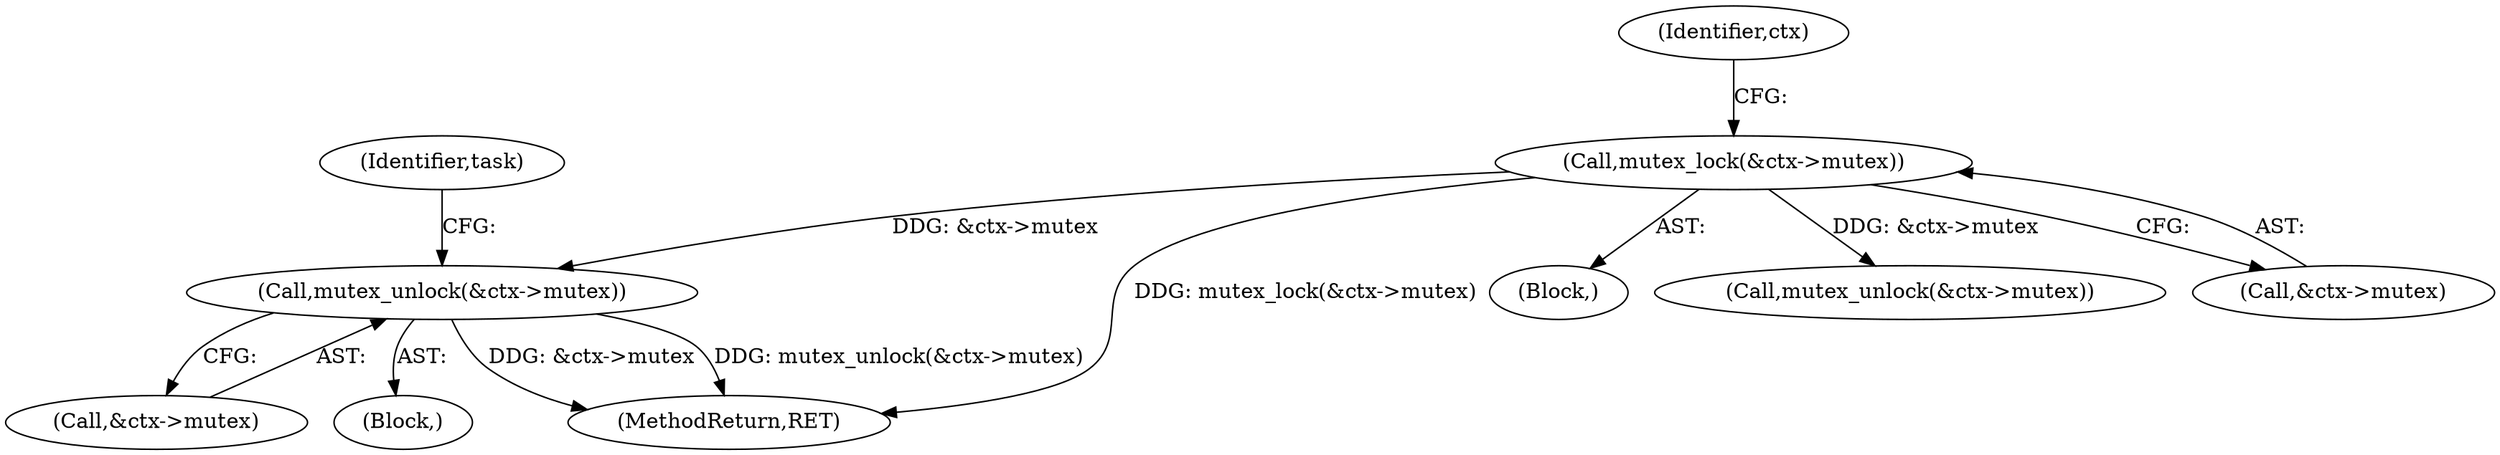 digraph "0_linux_321027c1fe77f892f4ea07846aeae08cefbbb290@API" {
"1000765" [label="(Call,mutex_unlock(&ctx->mutex))"];
"1000663" [label="(Call,mutex_lock(&ctx->mutex))"];
"1000662" [label="(Block,)"];
"1000663" [label="(Call,mutex_lock(&ctx->mutex))"];
"1000815" [label="(Call,mutex_unlock(&ctx->mutex))"];
"1000766" [label="(Call,&ctx->mutex)"];
"1000771" [label="(Identifier,task)"];
"1000671" [label="(Identifier,ctx)"];
"1000140" [label="(Block,)"];
"1000765" [label="(Call,mutex_unlock(&ctx->mutex))"];
"1000664" [label="(Call,&ctx->mutex)"];
"1000858" [label="(MethodReturn,RET)"];
"1000765" -> "1000140"  [label="AST: "];
"1000765" -> "1000766"  [label="CFG: "];
"1000766" -> "1000765"  [label="AST: "];
"1000771" -> "1000765"  [label="CFG: "];
"1000765" -> "1000858"  [label="DDG: &ctx->mutex"];
"1000765" -> "1000858"  [label="DDG: mutex_unlock(&ctx->mutex)"];
"1000663" -> "1000765"  [label="DDG: &ctx->mutex"];
"1000663" -> "1000662"  [label="AST: "];
"1000663" -> "1000664"  [label="CFG: "];
"1000664" -> "1000663"  [label="AST: "];
"1000671" -> "1000663"  [label="CFG: "];
"1000663" -> "1000858"  [label="DDG: mutex_lock(&ctx->mutex)"];
"1000663" -> "1000815"  [label="DDG: &ctx->mutex"];
}
